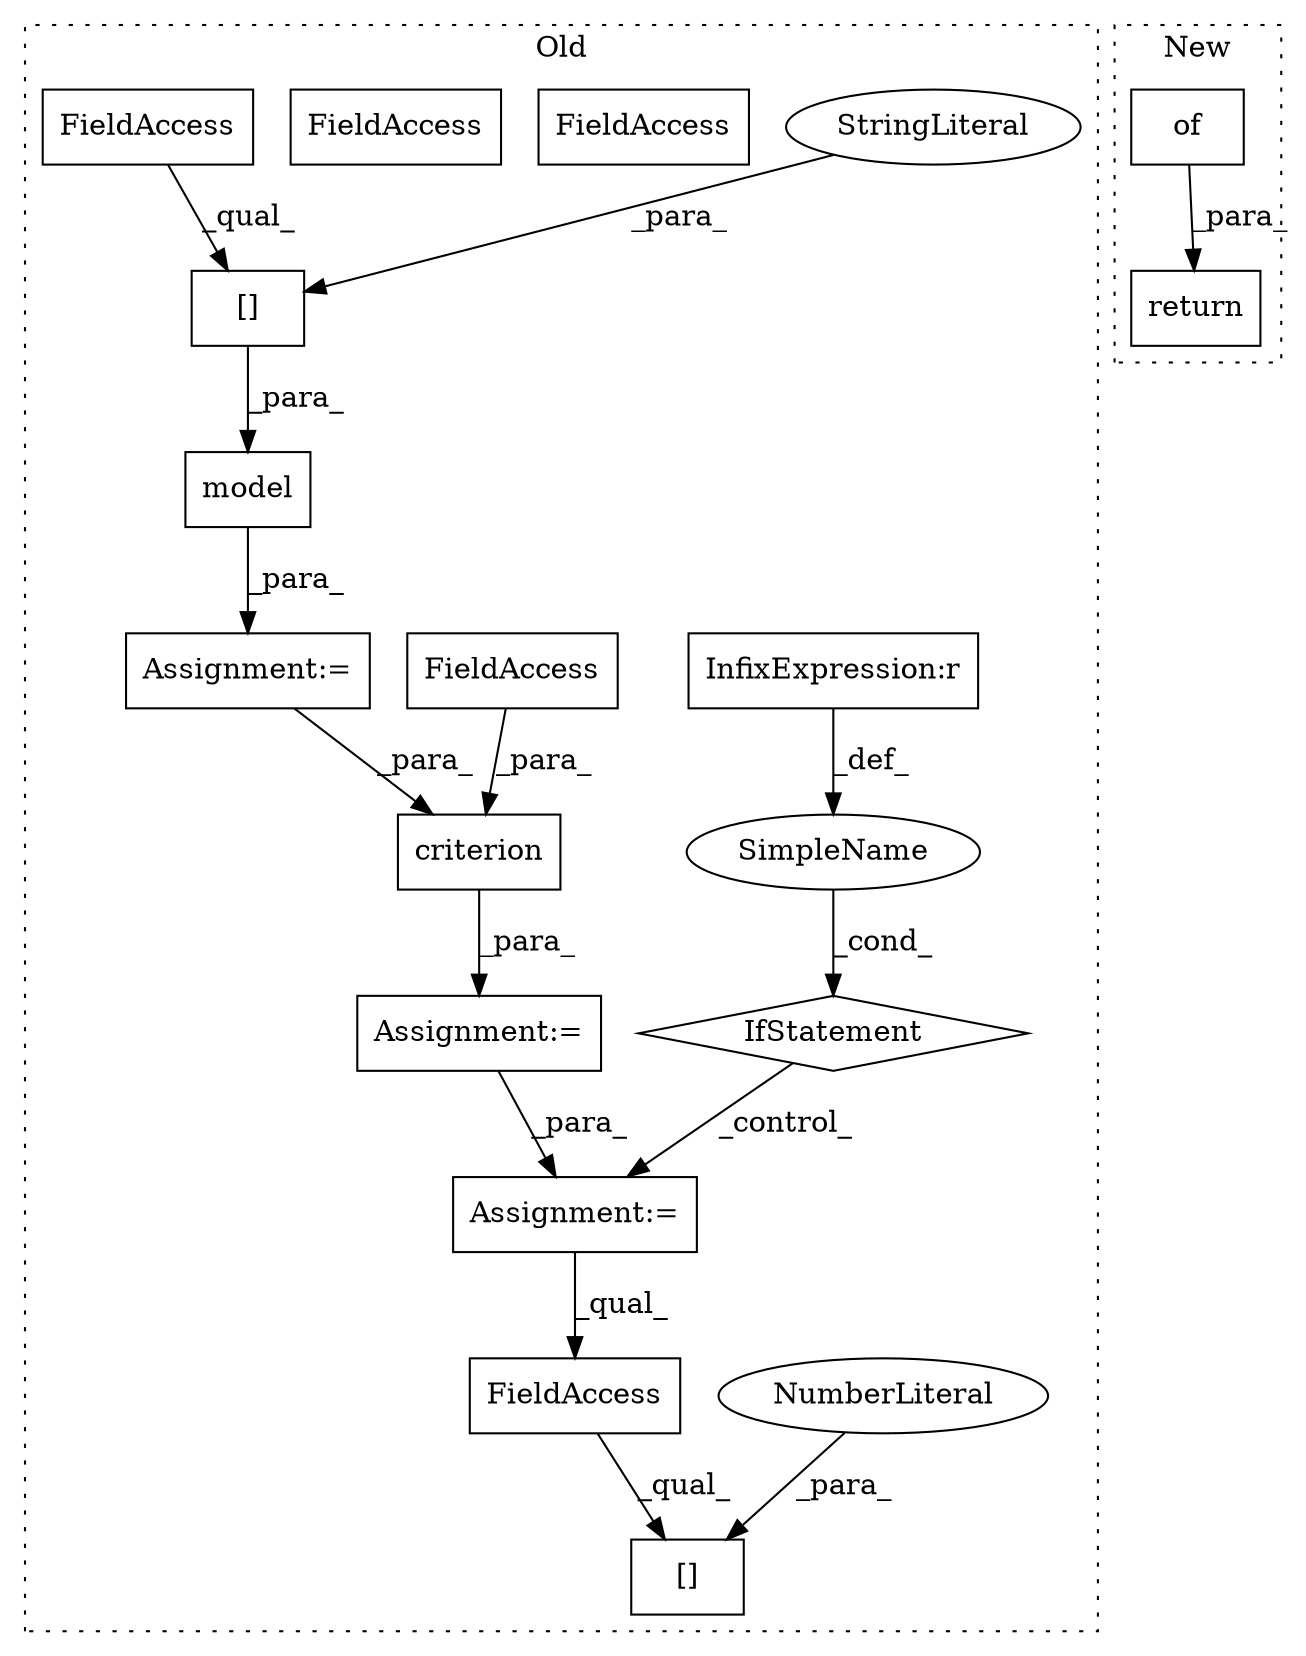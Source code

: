 digraph G {
subgraph cluster0 {
1 [label="criterion" a="32" s="5405,5438" l="10,1" shape="box"];
3 [label="[]" a="2" s="5543,5555" l="11,1" shape="box"];
4 [label="NumberLiteral" a="34" s="5554" l="1" shape="ellipse"];
5 [label="FieldAccess" a="22" s="5543" l="10" shape="box"];
6 [label="[]" a="2" s="5360,5384" l="13,1" shape="box"];
7 [label="StringLiteral" a="45" s="5373" l="11" shape="ellipse"];
8 [label="FieldAccess" a="22" s="5360" l="12" shape="box"];
9 [label="FieldAccess" a="22" s="5426" l="12" shape="box"];
11 [label="model" a="32" s="5354,5385" l="6,1" shape="box"];
12 [label="Assignment:=" a="7" s="5348" l="1" shape="box"];
13 [label="Assignment:=" a="7" s="5486" l="2" shape="box"];
14 [label="InfixExpression:r" a="27" s="5461" l="4" shape="box"];
15 [label="SimpleName" a="42" s="" l="" shape="ellipse"];
16 [label="IfStatement" a="25" s="5447,5469" l="4,2" shape="diamond"];
17 [label="Assignment:=" a="7" s="5399" l="1" shape="box"];
18 [label="FieldAccess" a="22" s="5426" l="12" shape="box"];
19 [label="FieldAccess" a="22" s="5360" l="12" shape="box"];
label = "Old";
style="dotted";
}
subgraph cluster1 {
2 [label="return" a="41" s="5669" l="7" shape="box"];
10 [label="of" a="32" s="5238" l="4" shape="box"];
label = "New";
style="dotted";
}
1 -> 17 [label="_para_"];
4 -> 3 [label="_para_"];
5 -> 3 [label="_qual_"];
6 -> 11 [label="_para_"];
7 -> 6 [label="_para_"];
10 -> 2 [label="_para_"];
11 -> 12 [label="_para_"];
12 -> 1 [label="_para_"];
13 -> 5 [label="_qual_"];
14 -> 15 [label="_def_"];
15 -> 16 [label="_cond_"];
16 -> 13 [label="_control_"];
17 -> 13 [label="_para_"];
18 -> 1 [label="_para_"];
19 -> 6 [label="_qual_"];
}